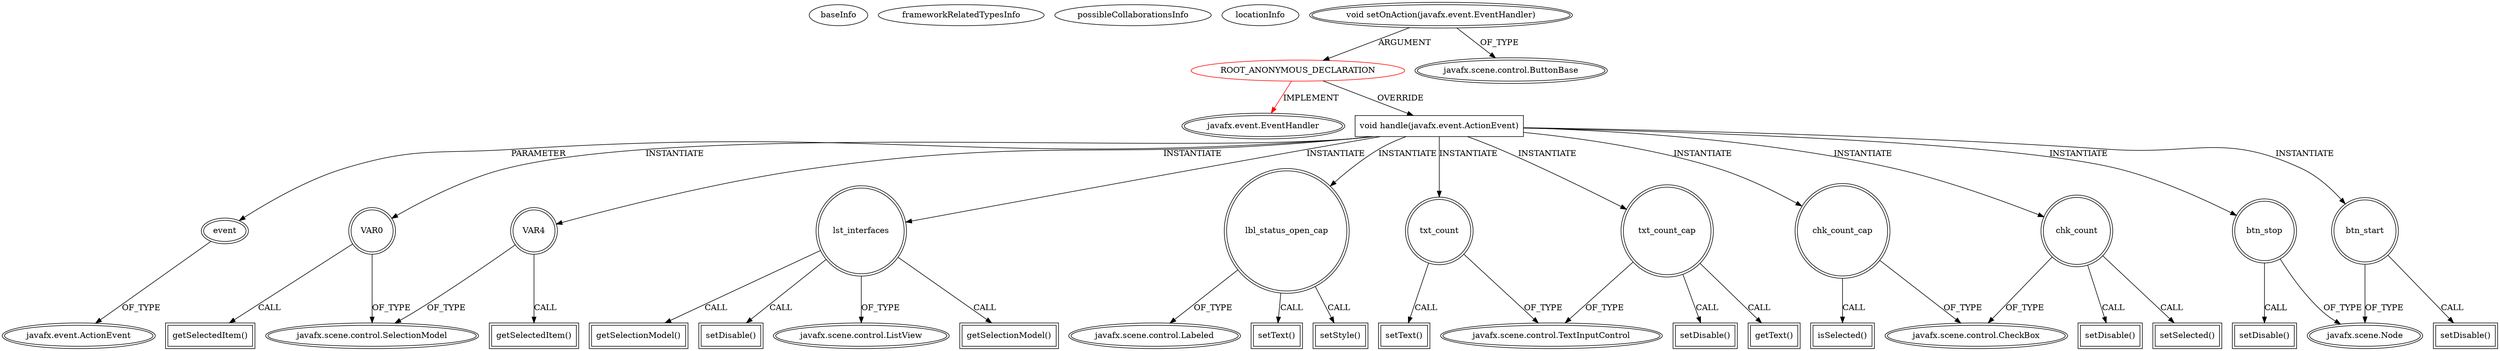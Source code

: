 digraph {
baseInfo[graphId=1015,category="extension_graph",isAnonymous=true,possibleRelation=false]
frameworkRelatedTypesInfo[0="javafx.event.EventHandler"]
possibleCollaborationsInfo[]
locationInfo[projectName="NirmalL-Shark",filePath="/NirmalL-Shark/Shark-master/src/Controller.java",contextSignature="void initialize(java.net.URL,java.util.ResourceBundle)",graphId="1015"]
0[label="ROOT_ANONYMOUS_DECLARATION",vertexType="ROOT_ANONYMOUS_DECLARATION",isFrameworkType=false,color=red]
1[label="javafx.event.EventHandler",vertexType="FRAMEWORK_INTERFACE_TYPE",isFrameworkType=true,peripheries=2]
2[label="void setOnAction(javafx.event.EventHandler)",vertexType="OUTSIDE_CALL",isFrameworkType=true,peripheries=2]
3[label="javafx.scene.control.ButtonBase",vertexType="FRAMEWORK_CLASS_TYPE",isFrameworkType=true,peripheries=2]
4[label="void handle(javafx.event.ActionEvent)",vertexType="OVERRIDING_METHOD_DECLARATION",isFrameworkType=false,shape=box]
5[label="event",vertexType="PARAMETER_DECLARATION",isFrameworkType=true,peripheries=2]
6[label="javafx.event.ActionEvent",vertexType="FRAMEWORK_CLASS_TYPE",isFrameworkType=true,peripheries=2]
7[label="VAR0",vertexType="VARIABLE_EXPRESION",isFrameworkType=true,peripheries=2,shape=circle]
9[label="javafx.scene.control.SelectionModel",vertexType="FRAMEWORK_CLASS_TYPE",isFrameworkType=true,peripheries=2]
8[label="getSelectedItem()",vertexType="INSIDE_CALL",isFrameworkType=true,peripheries=2,shape=box]
10[label="lst_interfaces",vertexType="VARIABLE_EXPRESION",isFrameworkType=true,peripheries=2,shape=circle]
12[label="javafx.scene.control.ListView",vertexType="FRAMEWORK_CLASS_TYPE",isFrameworkType=true,peripheries=2]
11[label="getSelectionModel()",vertexType="INSIDE_CALL",isFrameworkType=true,peripheries=2,shape=box]
13[label="lbl_status_open_cap",vertexType="VARIABLE_EXPRESION",isFrameworkType=true,peripheries=2,shape=circle]
15[label="javafx.scene.control.Labeled",vertexType="FRAMEWORK_CLASS_TYPE",isFrameworkType=true,peripheries=2]
14[label="setText()",vertexType="INSIDE_CALL",isFrameworkType=true,peripheries=2,shape=box]
17[label="setStyle()",vertexType="INSIDE_CALL",isFrameworkType=true,peripheries=2,shape=box]
18[label="VAR4",vertexType="VARIABLE_EXPRESION",isFrameworkType=true,peripheries=2,shape=circle]
19[label="getSelectedItem()",vertexType="INSIDE_CALL",isFrameworkType=true,peripheries=2,shape=box]
22[label="getSelectionModel()",vertexType="INSIDE_CALL",isFrameworkType=true,peripheries=2,shape=box]
23[label="txt_count",vertexType="VARIABLE_EXPRESION",isFrameworkType=true,peripheries=2,shape=circle]
25[label="javafx.scene.control.TextInputControl",vertexType="FRAMEWORK_CLASS_TYPE",isFrameworkType=true,peripheries=2]
24[label="setText()",vertexType="INSIDE_CALL",isFrameworkType=true,peripheries=2,shape=box]
26[label="txt_count_cap",vertexType="VARIABLE_EXPRESION",isFrameworkType=true,peripheries=2,shape=circle]
27[label="getText()",vertexType="INSIDE_CALL",isFrameworkType=true,peripheries=2,shape=box]
29[label="chk_count",vertexType="VARIABLE_EXPRESION",isFrameworkType=true,peripheries=2,shape=circle]
31[label="javafx.scene.control.CheckBox",vertexType="FRAMEWORK_CLASS_TYPE",isFrameworkType=true,peripheries=2]
30[label="setSelected()",vertexType="INSIDE_CALL",isFrameworkType=true,peripheries=2,shape=box]
32[label="chk_count_cap",vertexType="VARIABLE_EXPRESION",isFrameworkType=true,peripheries=2,shape=circle]
33[label="isSelected()",vertexType="INSIDE_CALL",isFrameworkType=true,peripheries=2,shape=box]
35[label="btn_stop",vertexType="VARIABLE_EXPRESION",isFrameworkType=true,peripheries=2,shape=circle]
37[label="javafx.scene.Node",vertexType="FRAMEWORK_CLASS_TYPE",isFrameworkType=true,peripheries=2]
36[label="setDisable()",vertexType="INSIDE_CALL",isFrameworkType=true,peripheries=2,shape=box]
38[label="btn_start",vertexType="VARIABLE_EXPRESION",isFrameworkType=true,peripheries=2,shape=circle]
39[label="setDisable()",vertexType="INSIDE_CALL",isFrameworkType=true,peripheries=2,shape=box]
42[label="setDisable()",vertexType="INSIDE_CALL",isFrameworkType=true,peripheries=2,shape=box]
44[label="setDisable()",vertexType="INSIDE_CALL",isFrameworkType=true,peripheries=2,shape=box]
46[label="setDisable()",vertexType="INSIDE_CALL",isFrameworkType=true,peripheries=2,shape=box]
0->1[label="IMPLEMENT",color=red]
2->0[label="ARGUMENT"]
2->3[label="OF_TYPE"]
0->4[label="OVERRIDE"]
5->6[label="OF_TYPE"]
4->5[label="PARAMETER"]
4->7[label="INSTANTIATE"]
7->9[label="OF_TYPE"]
7->8[label="CALL"]
4->10[label="INSTANTIATE"]
10->12[label="OF_TYPE"]
10->11[label="CALL"]
4->13[label="INSTANTIATE"]
13->15[label="OF_TYPE"]
13->14[label="CALL"]
13->17[label="CALL"]
4->18[label="INSTANTIATE"]
18->9[label="OF_TYPE"]
18->19[label="CALL"]
10->22[label="CALL"]
4->23[label="INSTANTIATE"]
23->25[label="OF_TYPE"]
23->24[label="CALL"]
4->26[label="INSTANTIATE"]
26->25[label="OF_TYPE"]
26->27[label="CALL"]
4->29[label="INSTANTIATE"]
29->31[label="OF_TYPE"]
29->30[label="CALL"]
4->32[label="INSTANTIATE"]
32->31[label="OF_TYPE"]
32->33[label="CALL"]
4->35[label="INSTANTIATE"]
35->37[label="OF_TYPE"]
35->36[label="CALL"]
4->38[label="INSTANTIATE"]
38->37[label="OF_TYPE"]
38->39[label="CALL"]
10->42[label="CALL"]
29->44[label="CALL"]
26->46[label="CALL"]
}
